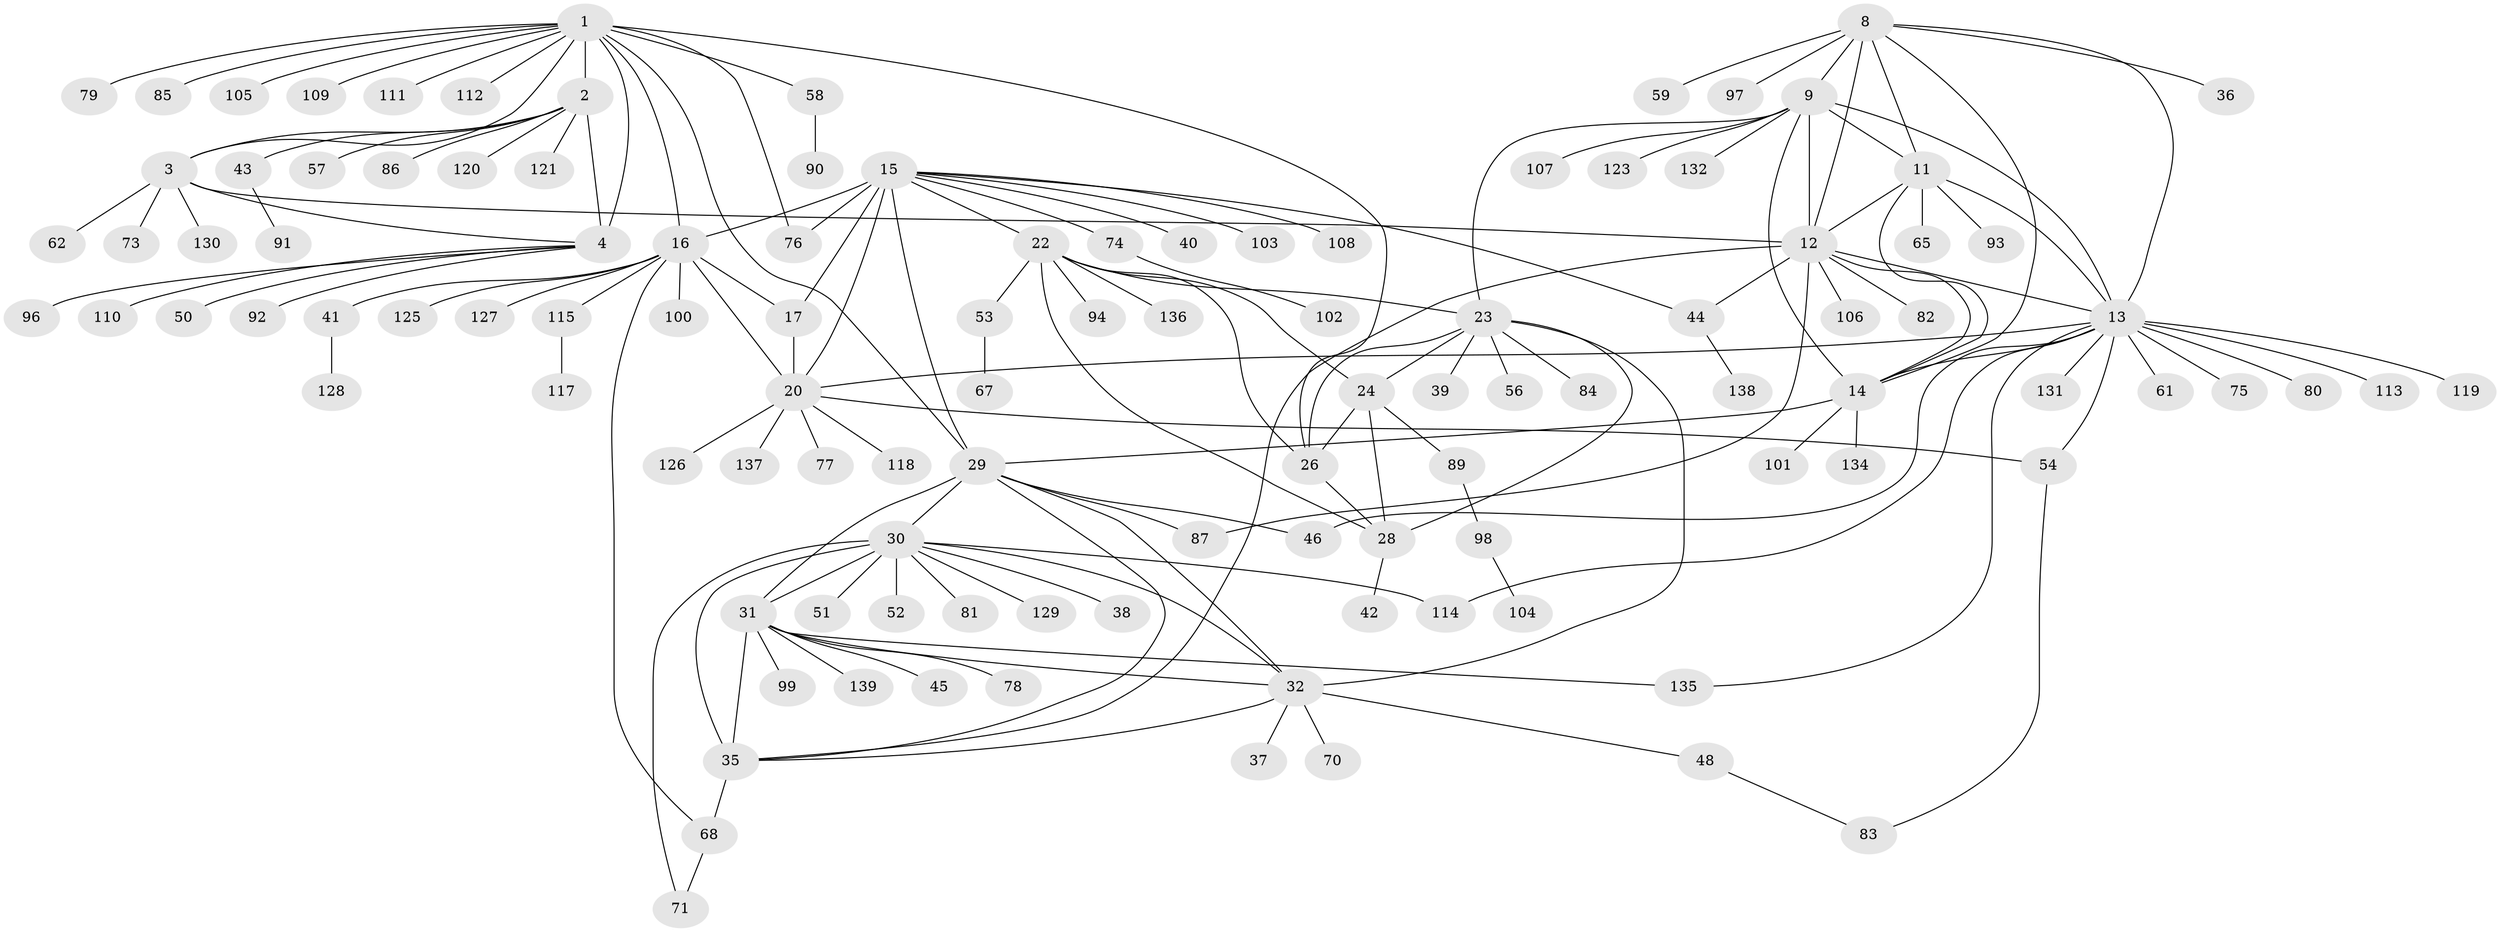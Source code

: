 // Generated by graph-tools (version 1.1) at 2025/52/02/27/25 19:52:17]
// undirected, 113 vertices, 157 edges
graph export_dot {
graph [start="1"]
  node [color=gray90,style=filled];
  1 [super="+6"];
  2 [super="+7"];
  3 [super="+122"];
  4 [super="+5"];
  8 [super="+55"];
  9 [super="+10"];
  11 [super="+69"];
  12 [super="+124"];
  13 [super="+72"];
  14 [super="+133"];
  15 [super="+18"];
  16 [super="+19"];
  17 [super="+140"];
  20 [super="+21"];
  22 [super="+25"];
  23 [super="+47"];
  24;
  26 [super="+27"];
  28 [super="+88"];
  29 [super="+49"];
  30 [super="+33"];
  31 [super="+34"];
  32 [super="+66"];
  35 [super="+60"];
  36;
  37;
  38 [super="+64"];
  39;
  40;
  41;
  42;
  43;
  44;
  45;
  46;
  48;
  50;
  51;
  52;
  53 [super="+63"];
  54;
  56;
  57;
  58;
  59;
  61;
  62;
  65;
  67;
  68 [super="+116"];
  70;
  71;
  73;
  74;
  75;
  76;
  77;
  78;
  79;
  80 [super="+95"];
  81;
  82;
  83;
  84;
  85;
  86;
  87;
  89;
  90;
  91;
  92;
  93;
  94;
  96;
  97;
  98;
  99;
  100;
  101;
  102;
  103;
  104;
  105;
  106;
  107;
  108;
  109;
  110;
  111;
  112;
  113;
  114;
  115;
  117;
  118;
  119;
  120;
  121;
  123;
  125;
  126;
  127;
  128;
  129;
  130;
  131;
  132;
  134;
  135;
  136;
  137;
  138;
  139;
  1 -- 2 [weight=4];
  1 -- 3 [weight=2];
  1 -- 4 [weight=4];
  1 -- 16;
  1 -- 29;
  1 -- 58;
  1 -- 76;
  1 -- 79;
  1 -- 85;
  1 -- 105;
  1 -- 109;
  1 -- 111;
  1 -- 112;
  1 -- 26;
  2 -- 3 [weight=2];
  2 -- 4 [weight=4];
  2 -- 43;
  2 -- 57;
  2 -- 86;
  2 -- 120;
  2 -- 121;
  3 -- 4 [weight=2];
  3 -- 12;
  3 -- 62;
  3 -- 73;
  3 -- 130;
  4 -- 50;
  4 -- 92;
  4 -- 110;
  4 -- 96;
  8 -- 9 [weight=2];
  8 -- 11;
  8 -- 12;
  8 -- 13;
  8 -- 14;
  8 -- 36;
  8 -- 59;
  8 -- 97;
  9 -- 11 [weight=2];
  9 -- 12 [weight=2];
  9 -- 13 [weight=2];
  9 -- 14 [weight=2];
  9 -- 107;
  9 -- 123;
  9 -- 132;
  9 -- 23;
  11 -- 12;
  11 -- 13;
  11 -- 14;
  11 -- 65;
  11 -- 93;
  12 -- 13;
  12 -- 14;
  12 -- 35;
  12 -- 44;
  12 -- 82;
  12 -- 87;
  12 -- 106;
  13 -- 14;
  13 -- 20;
  13 -- 46;
  13 -- 54;
  13 -- 61;
  13 -- 80;
  13 -- 113;
  13 -- 114;
  13 -- 119;
  13 -- 131;
  13 -- 135;
  13 -- 75;
  14 -- 101;
  14 -- 134;
  14 -- 29;
  15 -- 16 [weight=4];
  15 -- 17 [weight=2];
  15 -- 20 [weight=4];
  15 -- 40;
  15 -- 44;
  15 -- 103;
  15 -- 108;
  15 -- 74;
  15 -- 76;
  15 -- 22;
  15 -- 29;
  16 -- 17 [weight=2];
  16 -- 20 [weight=4];
  16 -- 41;
  16 -- 125;
  16 -- 100;
  16 -- 68;
  16 -- 115;
  16 -- 127;
  17 -- 20 [weight=2];
  20 -- 126;
  20 -- 137;
  20 -- 77;
  20 -- 118;
  20 -- 54;
  22 -- 23 [weight=2];
  22 -- 24 [weight=2];
  22 -- 26 [weight=4];
  22 -- 28 [weight=2];
  22 -- 94;
  22 -- 53;
  22 -- 136;
  23 -- 24;
  23 -- 26 [weight=2];
  23 -- 28;
  23 -- 32;
  23 -- 39;
  23 -- 56;
  23 -- 84;
  24 -- 26 [weight=2];
  24 -- 28;
  24 -- 89;
  26 -- 28 [weight=2];
  28 -- 42;
  29 -- 30 [weight=2];
  29 -- 31 [weight=2];
  29 -- 32;
  29 -- 35;
  29 -- 46;
  29 -- 87;
  30 -- 31 [weight=4];
  30 -- 32 [weight=2];
  30 -- 35 [weight=2];
  30 -- 38;
  30 -- 71;
  30 -- 81;
  30 -- 114;
  30 -- 129;
  30 -- 51;
  30 -- 52;
  31 -- 32 [weight=2];
  31 -- 35 [weight=2];
  31 -- 45;
  31 -- 139;
  31 -- 99;
  31 -- 135;
  31 -- 78;
  32 -- 35;
  32 -- 37;
  32 -- 48;
  32 -- 70;
  35 -- 68;
  41 -- 128;
  43 -- 91;
  44 -- 138;
  48 -- 83;
  53 -- 67;
  54 -- 83;
  58 -- 90;
  68 -- 71;
  74 -- 102;
  89 -- 98;
  98 -- 104;
  115 -- 117;
}

